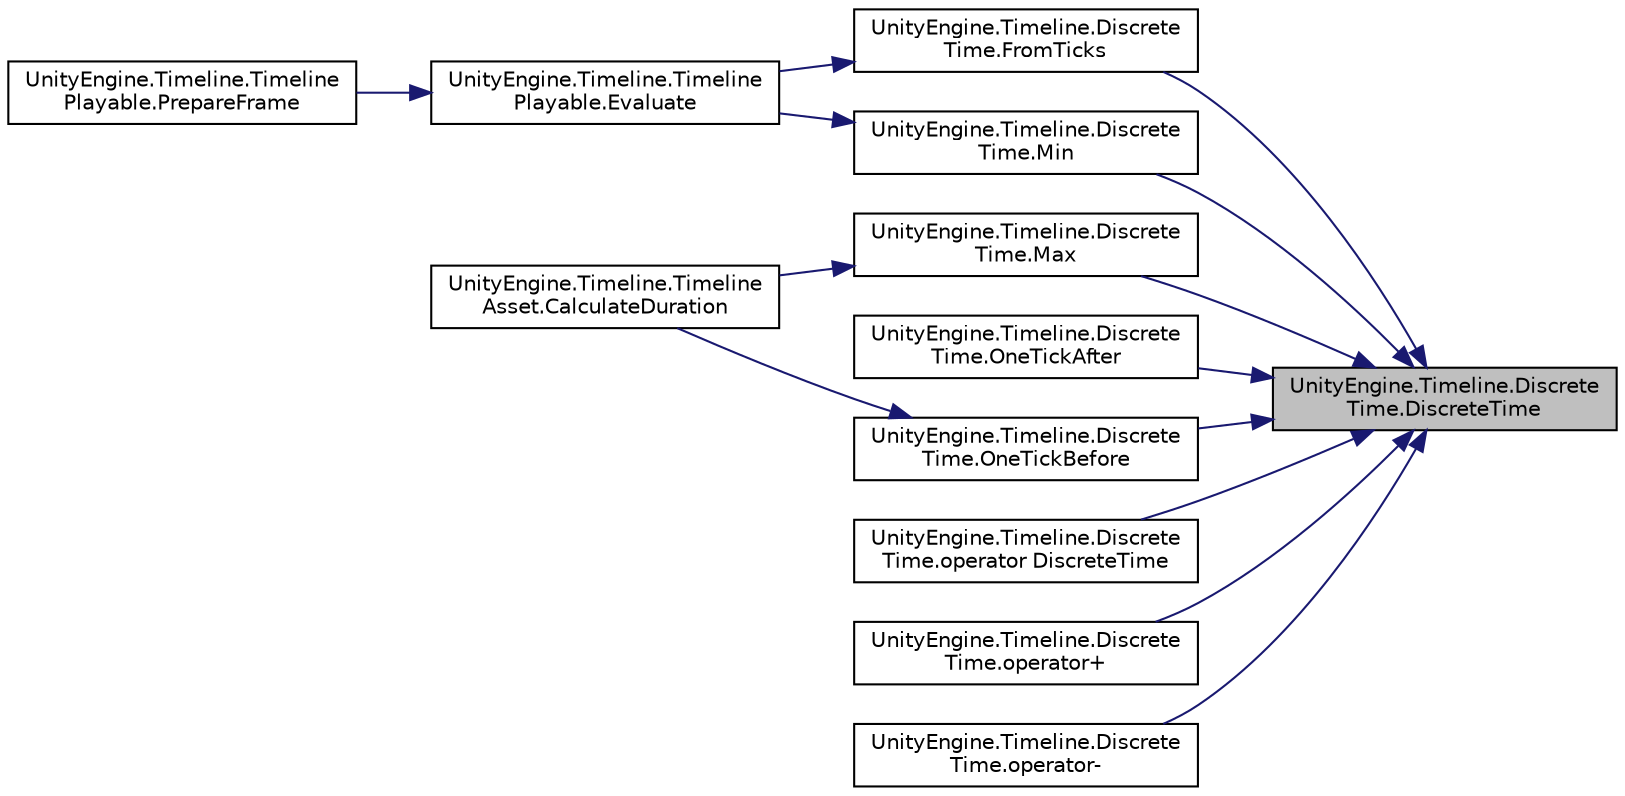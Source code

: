 digraph "UnityEngine.Timeline.DiscreteTime.DiscreteTime"
{
 // LATEX_PDF_SIZE
  edge [fontname="Helvetica",fontsize="10",labelfontname="Helvetica",labelfontsize="10"];
  node [fontname="Helvetica",fontsize="10",shape=record];
  rankdir="RL";
  Node1 [label="UnityEngine.Timeline.Discrete\lTime.DiscreteTime",height=0.2,width=0.4,color="black", fillcolor="grey75", style="filled", fontcolor="black",tooltip=" "];
  Node1 -> Node2 [dir="back",color="midnightblue",fontsize="10",style="solid",fontname="Helvetica"];
  Node2 [label="UnityEngine.Timeline.Discrete\lTime.FromTicks",height=0.2,width=0.4,color="black", fillcolor="white", style="filled",URL="$struct_unity_engine_1_1_timeline_1_1_discrete_time.html#ac8cabbe47695df4c379825d6d9b0e8ca",tooltip=" "];
  Node2 -> Node3 [dir="back",color="midnightblue",fontsize="10",style="solid",fontname="Helvetica"];
  Node3 [label="UnityEngine.Timeline.Timeline\lPlayable.Evaluate",height=0.2,width=0.4,color="black", fillcolor="white", style="filled",URL="$class_unity_engine_1_1_timeline_1_1_timeline_playable.html#a94ef0e257a7d1dcdb1a32956ac7b8222",tooltip=" "];
  Node3 -> Node4 [dir="back",color="midnightblue",fontsize="10",style="solid",fontname="Helvetica"];
  Node4 [label="UnityEngine.Timeline.Timeline\lPlayable.PrepareFrame",height=0.2,width=0.4,color="black", fillcolor="white", style="filled",URL="$class_unity_engine_1_1_timeline_1_1_timeline_playable.html#a2ef452b5a04ed625cc8b788c30c35ff4",tooltip="Overridden to handle synchronizing time on the timeline instance."];
  Node1 -> Node5 [dir="back",color="midnightblue",fontsize="10",style="solid",fontname="Helvetica"];
  Node5 [label="UnityEngine.Timeline.Discrete\lTime.Max",height=0.2,width=0.4,color="black", fillcolor="white", style="filled",URL="$struct_unity_engine_1_1_timeline_1_1_discrete_time.html#a917f1e63ba258c89ba567a3fa3a29f2d",tooltip=" "];
  Node5 -> Node6 [dir="back",color="midnightblue",fontsize="10",style="solid",fontname="Helvetica"];
  Node6 [label="UnityEngine.Timeline.Timeline\lAsset.CalculateDuration",height=0.2,width=0.4,color="black", fillcolor="white", style="filled",URL="$class_unity_engine_1_1_timeline_1_1_timeline_asset.html#a75df641665d0fdbea020ee8f57e85e03",tooltip=" "];
  Node1 -> Node7 [dir="back",color="midnightblue",fontsize="10",style="solid",fontname="Helvetica"];
  Node7 [label="UnityEngine.Timeline.Discrete\lTime.Min",height=0.2,width=0.4,color="black", fillcolor="white", style="filled",URL="$struct_unity_engine_1_1_timeline_1_1_discrete_time.html#a5b5c6c105e963a7ddea9391869c5d775",tooltip=" "];
  Node7 -> Node3 [dir="back",color="midnightblue",fontsize="10",style="solid",fontname="Helvetica"];
  Node1 -> Node8 [dir="back",color="midnightblue",fontsize="10",style="solid",fontname="Helvetica"];
  Node8 [label="UnityEngine.Timeline.Discrete\lTime.OneTickAfter",height=0.2,width=0.4,color="black", fillcolor="white", style="filled",URL="$struct_unity_engine_1_1_timeline_1_1_discrete_time.html#aaa730e255b03dac4f84a404018a8e476",tooltip=" "];
  Node1 -> Node9 [dir="back",color="midnightblue",fontsize="10",style="solid",fontname="Helvetica"];
  Node9 [label="UnityEngine.Timeline.Discrete\lTime.OneTickBefore",height=0.2,width=0.4,color="black", fillcolor="white", style="filled",URL="$struct_unity_engine_1_1_timeline_1_1_discrete_time.html#a11b344c4584f14980b1632032b0efcee",tooltip=" "];
  Node9 -> Node6 [dir="back",color="midnightblue",fontsize="10",style="solid",fontname="Helvetica"];
  Node1 -> Node10 [dir="back",color="midnightblue",fontsize="10",style="solid",fontname="Helvetica"];
  Node10 [label="UnityEngine.Timeline.Discrete\lTime.operator DiscreteTime",height=0.2,width=0.4,color="black", fillcolor="white", style="filled",URL="$struct_unity_engine_1_1_timeline_1_1_discrete_time.html#a28c977d824ff6cba5e2603ba76b5e6cd",tooltip=" "];
  Node1 -> Node11 [dir="back",color="midnightblue",fontsize="10",style="solid",fontname="Helvetica"];
  Node11 [label="UnityEngine.Timeline.Discrete\lTime.operator+",height=0.2,width=0.4,color="black", fillcolor="white", style="filled",URL="$struct_unity_engine_1_1_timeline_1_1_discrete_time.html#a577936fedb254fc233c25b2b532c1b20",tooltip=" "];
  Node1 -> Node12 [dir="back",color="midnightblue",fontsize="10",style="solid",fontname="Helvetica"];
  Node12 [label="UnityEngine.Timeline.Discrete\lTime.operator-",height=0.2,width=0.4,color="black", fillcolor="white", style="filled",URL="$struct_unity_engine_1_1_timeline_1_1_discrete_time.html#a013aa5fce372187b143b60d0b327e28c",tooltip=" "];
}
